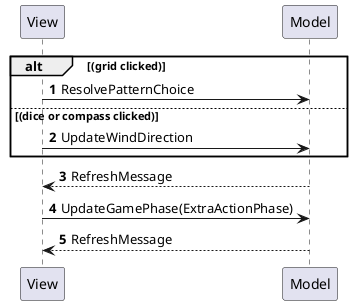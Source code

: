 @startuml
autonumber

'PlayCardPhase - grid (compass and dice) enabled - click - switch to ExtraActionPhase
alt (grid clicked)
    View -> Model: ResolvePatternChoice
else (dice or compass clicked)
    View -> Model: UpdateWindDirection
end
Model --> View: RefreshMessage
View -> Model: UpdateGamePhase(ExtraActionPhase)
Model --> View: RefreshMessage
@enduml